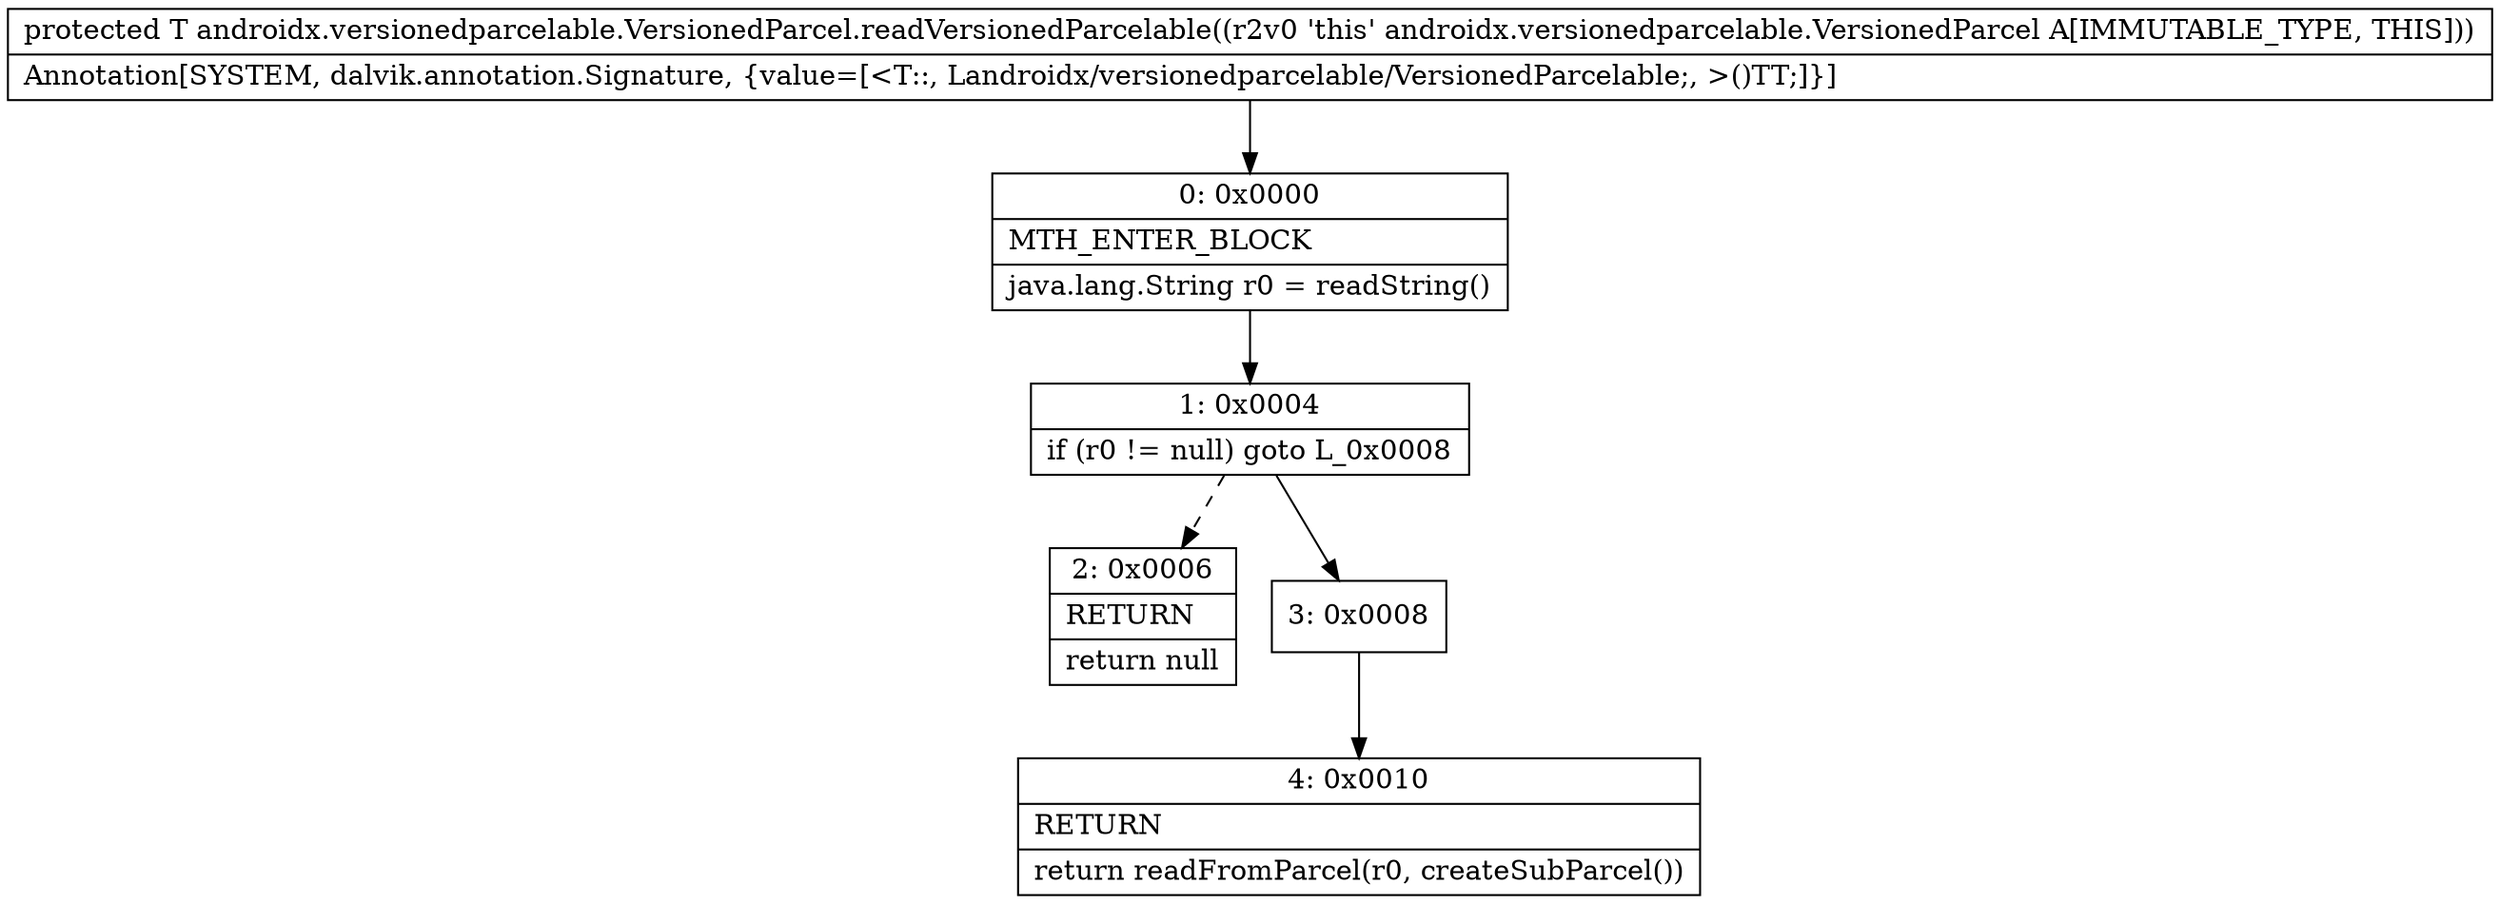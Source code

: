 digraph "CFG forandroidx.versionedparcelable.VersionedParcel.readVersionedParcelable()Landroidx\/versionedparcelable\/VersionedParcelable;" {
Node_0 [shape=record,label="{0\:\ 0x0000|MTH_ENTER_BLOCK\l|java.lang.String r0 = readString()\l}"];
Node_1 [shape=record,label="{1\:\ 0x0004|if (r0 != null) goto L_0x0008\l}"];
Node_2 [shape=record,label="{2\:\ 0x0006|RETURN\l|return null\l}"];
Node_3 [shape=record,label="{3\:\ 0x0008}"];
Node_4 [shape=record,label="{4\:\ 0x0010|RETURN\l|return readFromParcel(r0, createSubParcel())\l}"];
MethodNode[shape=record,label="{protected T androidx.versionedparcelable.VersionedParcel.readVersionedParcelable((r2v0 'this' androidx.versionedparcelable.VersionedParcel A[IMMUTABLE_TYPE, THIS]))  | Annotation[SYSTEM, dalvik.annotation.Signature, \{value=[\<T::, Landroidx\/versionedparcelable\/VersionedParcelable;, \>()TT;]\}]\l}"];
MethodNode -> Node_0;
Node_0 -> Node_1;
Node_1 -> Node_2[style=dashed];
Node_1 -> Node_3;
Node_3 -> Node_4;
}

